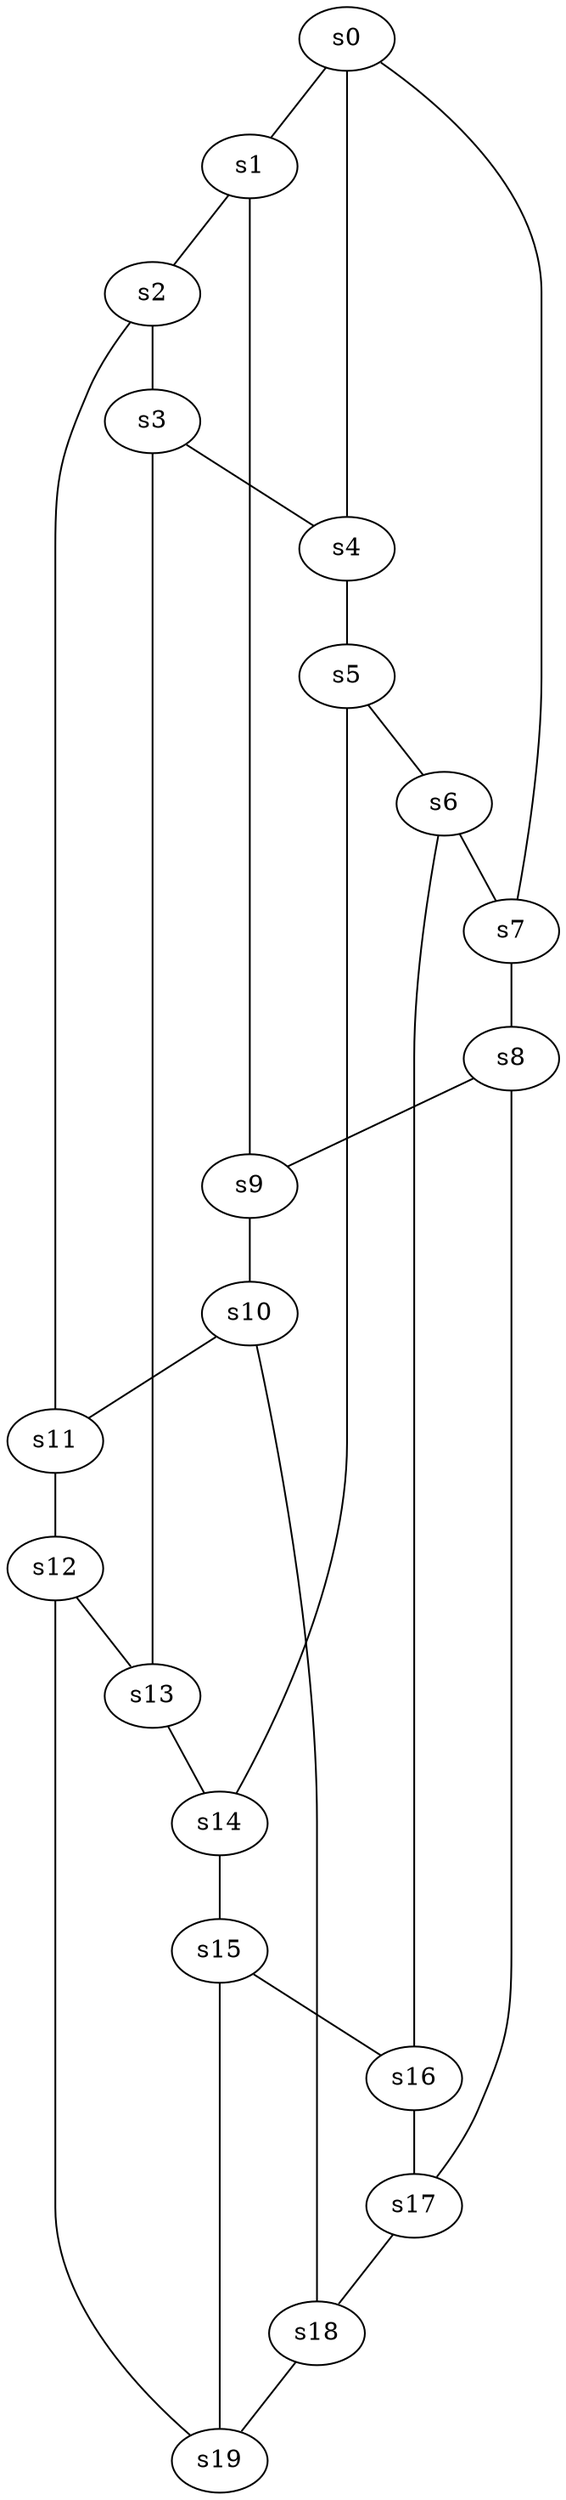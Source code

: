 graph "dodecaedre" {
edge [len = 2]
  "s0" -- "s1";
  "s0" -- "s4";
  "s0" -- "s7";
  "s0";
  "s1" -- "s2";
  "s1" -- "s9";
  "s1";
  "s2" -- "s3";
  "s2" -- "s11";
  "s2";
  "s3" -- "s4";
  "s3" -- "s13";
  "s3";
  "s4" -- "s5";
  "s4";
  "s5" -- "s6";
  "s5" -- "s14";
  "s5";
  "s6" -- "s7";
  "s6" -- "s16";
  "s6";
  "s7" -- "s8";
  "s7";
  "s8" -- "s9";
  "s8" -- "s17";
  "s8";
  "s9" -- "s10";
  "s9";
  "s10" -- "s11";
  "s10" -- "s18";
  "s10";
  "s11" -- "s12";
  "s11";
  "s12" -- "s13";
  "s12" -- "s19";
  "s12";
  "s13" -- "s14";
  "s13";
  "s14" -- "s15";
  "s14";
  "s15" -- "s16";
  "s15" -- "s19";
  "s15";
  "s16" -- "s17";
  "s16";
  "s17" -- "s18";
  "s17";
  "s18" -- "s19";
  "s18";
  "s19";
}
